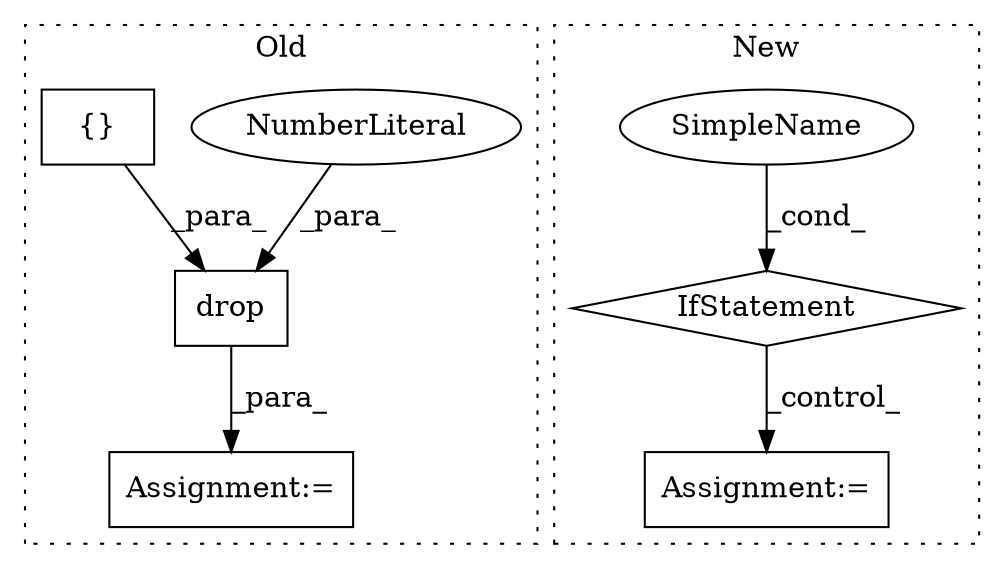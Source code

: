 digraph G {
subgraph cluster0 {
1 [label="drop" a="32" s="12531,12570" l="5,1" shape="box"];
3 [label="NumberLiteral" a="34" s="12569" l="1" shape="ellipse"];
4 [label="Assignment:=" a="7" s="12527" l="1" shape="box"];
7 [label="{}" a="4" s="12548,12567" l="1,1" shape="box"];
label = "Old";
style="dotted";
}
subgraph cluster1 {
2 [label="IfStatement" a="25" s="12286,12303" l="4,2" shape="diamond"];
5 [label="SimpleName" a="42" s="" l="" shape="ellipse"];
6 [label="Assignment:=" a="7" s="12348" l="2" shape="box"];
label = "New";
style="dotted";
}
1 -> 4 [label="_para_"];
2 -> 6 [label="_control_"];
3 -> 1 [label="_para_"];
5 -> 2 [label="_cond_"];
7 -> 1 [label="_para_"];
}